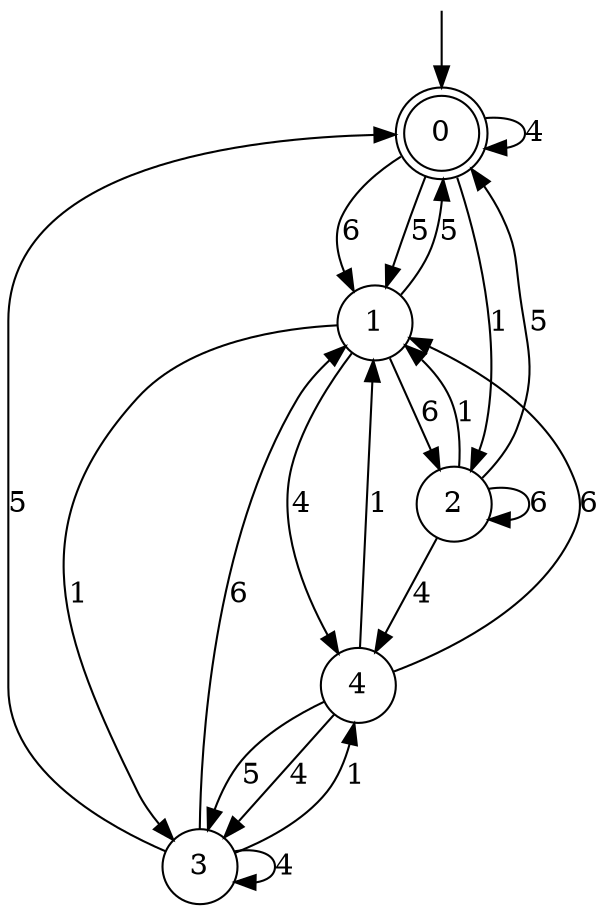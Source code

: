 digraph g {

	s0 [shape="doublecircle" label="0"];
	s1 [shape="circle" label="1"];
	s2 [shape="circle" label="2"];
	s3 [shape="circle" label="3"];
	s4 [shape="circle" label="4"];
	s0 -> s1 [label="6"];
	s0 -> s2 [label="1"];
	s0 -> s0 [label="4"];
	s0 -> s1 [label="5"];
	s1 -> s2 [label="6"];
	s1 -> s3 [label="1"];
	s1 -> s4 [label="4"];
	s1 -> s0 [label="5"];
	s2 -> s2 [label="6"];
	s2 -> s1 [label="1"];
	s2 -> s4 [label="4"];
	s2 -> s0 [label="5"];
	s3 -> s1 [label="6"];
	s3 -> s4 [label="1"];
	s3 -> s3 [label="4"];
	s3 -> s0 [label="5"];
	s4 -> s1 [label="6"];
	s4 -> s1 [label="1"];
	s4 -> s3 [label="4"];
	s4 -> s3 [label="5"];

__start0 [label="" shape="none" width="0" height="0"];
__start0 -> s0;

}
